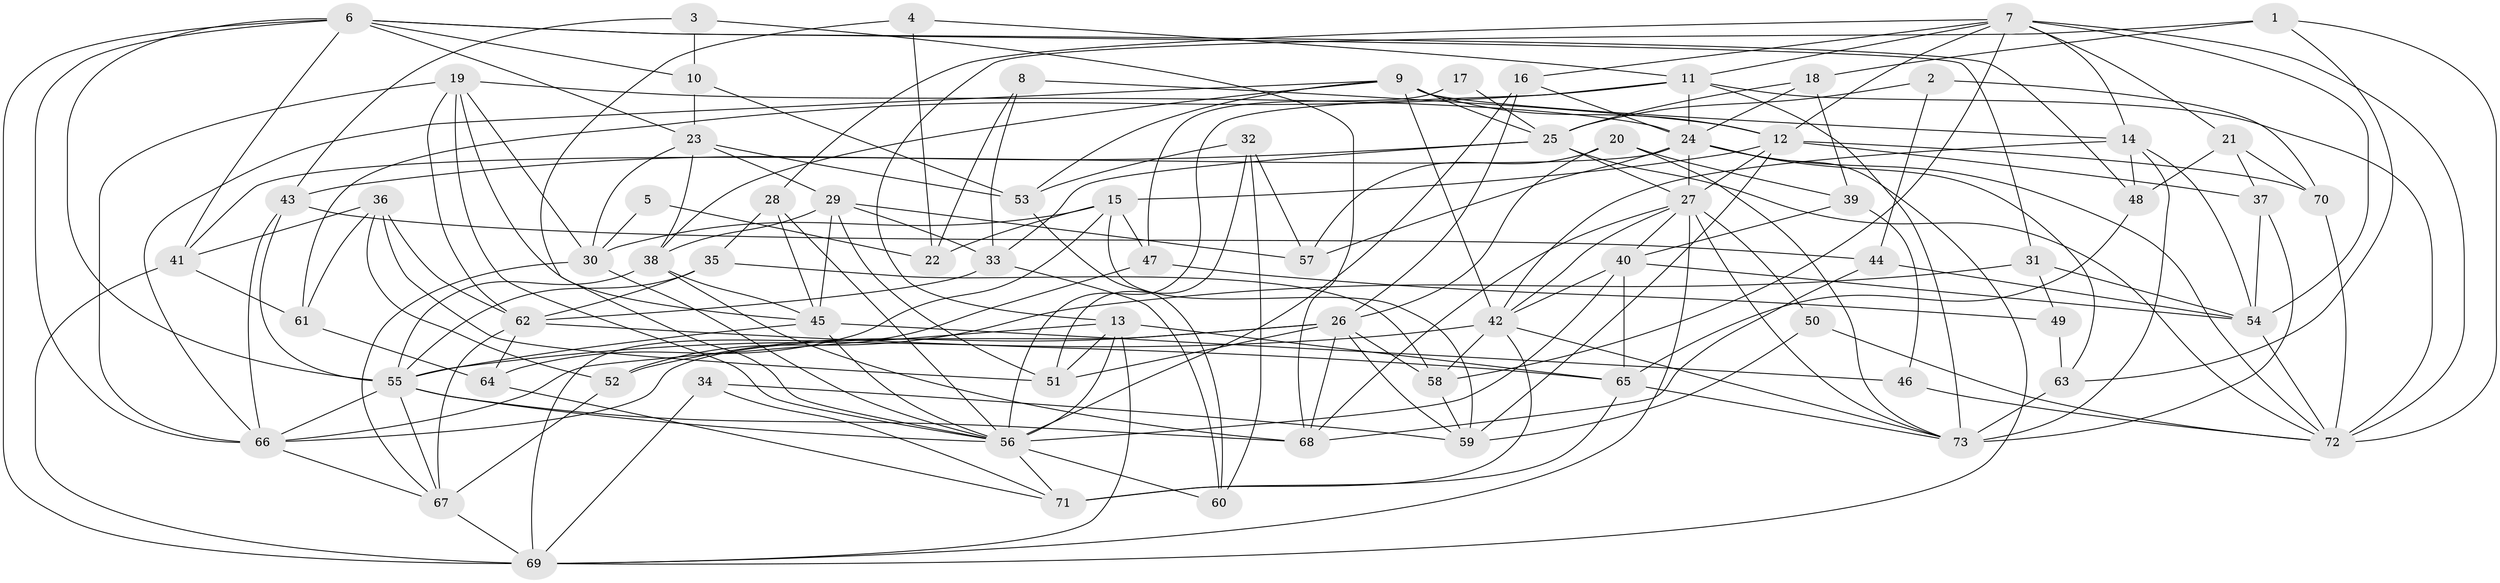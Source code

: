 // original degree distribution, {4: 0.36551724137931035, 5: 0.16551724137931034, 2: 0.1103448275862069, 3: 0.23448275862068965, 6: 0.08275862068965517, 7: 0.041379310344827586}
// Generated by graph-tools (version 1.1) at 2025/02/03/09/25 03:02:12]
// undirected, 73 vertices, 198 edges
graph export_dot {
graph [start="1"]
  node [color=gray90,style=filled];
  1;
  2;
  3;
  4;
  5;
  6;
  7;
  8;
  9;
  10;
  11;
  12;
  13;
  14;
  15;
  16;
  17;
  18;
  19;
  20;
  21;
  22;
  23;
  24;
  25;
  26;
  27;
  28;
  29;
  30;
  31;
  32;
  33;
  34;
  35;
  36;
  37;
  38;
  39;
  40;
  41;
  42;
  43;
  44;
  45;
  46;
  47;
  48;
  49;
  50;
  51;
  52;
  53;
  54;
  55;
  56;
  57;
  58;
  59;
  60;
  61;
  62;
  63;
  64;
  65;
  66;
  67;
  68;
  69;
  70;
  71;
  72;
  73;
  1 -- 13 [weight=1.0];
  1 -- 18 [weight=1.0];
  1 -- 63 [weight=1.0];
  1 -- 72 [weight=1.0];
  2 -- 25 [weight=1.0];
  2 -- 44 [weight=1.0];
  2 -- 70 [weight=1.0];
  3 -- 10 [weight=1.0];
  3 -- 43 [weight=1.0];
  3 -- 68 [weight=1.0];
  4 -- 11 [weight=1.0];
  4 -- 22 [weight=2.0];
  4 -- 56 [weight=1.0];
  5 -- 22 [weight=1.0];
  5 -- 30 [weight=1.0];
  6 -- 10 [weight=1.0];
  6 -- 23 [weight=1.0];
  6 -- 31 [weight=1.0];
  6 -- 41 [weight=1.0];
  6 -- 48 [weight=1.0];
  6 -- 55 [weight=1.0];
  6 -- 66 [weight=1.0];
  6 -- 69 [weight=1.0];
  7 -- 11 [weight=1.0];
  7 -- 12 [weight=1.0];
  7 -- 14 [weight=1.0];
  7 -- 16 [weight=1.0];
  7 -- 21 [weight=1.0];
  7 -- 28 [weight=1.0];
  7 -- 54 [weight=1.0];
  7 -- 58 [weight=1.0];
  7 -- 72 [weight=1.0];
  8 -- 12 [weight=1.0];
  8 -- 22 [weight=1.0];
  8 -- 33 [weight=1.0];
  9 -- 12 [weight=1.0];
  9 -- 14 [weight=1.0];
  9 -- 25 [weight=1.0];
  9 -- 38 [weight=1.0];
  9 -- 42 [weight=1.0];
  9 -- 53 [weight=2.0];
  9 -- 66 [weight=1.0];
  10 -- 23 [weight=1.0];
  10 -- 53 [weight=1.0];
  11 -- 24 [weight=1.0];
  11 -- 56 [weight=1.0];
  11 -- 61 [weight=1.0];
  11 -- 72 [weight=1.0];
  11 -- 73 [weight=1.0];
  12 -- 15 [weight=1.0];
  12 -- 27 [weight=1.0];
  12 -- 37 [weight=1.0];
  12 -- 59 [weight=1.0];
  12 -- 70 [weight=1.0];
  13 -- 51 [weight=1.0];
  13 -- 56 [weight=1.0];
  13 -- 65 [weight=1.0];
  13 -- 66 [weight=1.0];
  13 -- 69 [weight=1.0];
  14 -- 42 [weight=1.0];
  14 -- 48 [weight=1.0];
  14 -- 54 [weight=1.0];
  14 -- 73 [weight=1.0];
  15 -- 22 [weight=1.0];
  15 -- 30 [weight=1.0];
  15 -- 47 [weight=1.0];
  15 -- 59 [weight=1.0];
  15 -- 64 [weight=1.0];
  16 -- 24 [weight=1.0];
  16 -- 26 [weight=1.0];
  16 -- 56 [weight=2.0];
  17 -- 25 [weight=1.0];
  17 -- 47 [weight=1.0];
  18 -- 24 [weight=1.0];
  18 -- 25 [weight=1.0];
  18 -- 39 [weight=1.0];
  19 -- 24 [weight=1.0];
  19 -- 30 [weight=1.0];
  19 -- 45 [weight=1.0];
  19 -- 56 [weight=1.0];
  19 -- 62 [weight=1.0];
  19 -- 66 [weight=1.0];
  20 -- 26 [weight=1.0];
  20 -- 39 [weight=1.0];
  20 -- 57 [weight=1.0];
  20 -- 73 [weight=1.0];
  21 -- 37 [weight=1.0];
  21 -- 48 [weight=1.0];
  21 -- 70 [weight=1.0];
  23 -- 29 [weight=1.0];
  23 -- 30 [weight=1.0];
  23 -- 38 [weight=1.0];
  23 -- 53 [weight=1.0];
  24 -- 27 [weight=1.0];
  24 -- 41 [weight=1.0];
  24 -- 57 [weight=1.0];
  24 -- 63 [weight=1.0];
  24 -- 69 [weight=1.0];
  24 -- 72 [weight=1.0];
  25 -- 27 [weight=1.0];
  25 -- 33 [weight=1.0];
  25 -- 43 [weight=1.0];
  25 -- 72 [weight=1.0];
  26 -- 51 [weight=1.0];
  26 -- 52 [weight=1.0];
  26 -- 58 [weight=1.0];
  26 -- 59 [weight=1.0];
  26 -- 66 [weight=1.0];
  26 -- 68 [weight=1.0];
  27 -- 40 [weight=1.0];
  27 -- 42 [weight=1.0];
  27 -- 50 [weight=2.0];
  27 -- 68 [weight=1.0];
  27 -- 69 [weight=1.0];
  27 -- 73 [weight=2.0];
  28 -- 35 [weight=1.0];
  28 -- 45 [weight=1.0];
  28 -- 56 [weight=1.0];
  29 -- 33 [weight=1.0];
  29 -- 38 [weight=1.0];
  29 -- 45 [weight=1.0];
  29 -- 51 [weight=1.0];
  29 -- 57 [weight=1.0];
  30 -- 56 [weight=1.0];
  30 -- 67 [weight=1.0];
  31 -- 49 [weight=1.0];
  31 -- 52 [weight=1.0];
  31 -- 54 [weight=1.0];
  32 -- 51 [weight=1.0];
  32 -- 53 [weight=1.0];
  32 -- 57 [weight=1.0];
  32 -- 60 [weight=1.0];
  33 -- 60 [weight=1.0];
  33 -- 62 [weight=1.0];
  34 -- 59 [weight=1.0];
  34 -- 69 [weight=1.0];
  34 -- 71 [weight=1.0];
  35 -- 55 [weight=1.0];
  35 -- 58 [weight=1.0];
  35 -- 62 [weight=1.0];
  36 -- 41 [weight=1.0];
  36 -- 51 [weight=1.0];
  36 -- 52 [weight=1.0];
  36 -- 61 [weight=1.0];
  36 -- 62 [weight=1.0];
  37 -- 54 [weight=1.0];
  37 -- 73 [weight=1.0];
  38 -- 45 [weight=1.0];
  38 -- 55 [weight=1.0];
  38 -- 68 [weight=2.0];
  39 -- 40 [weight=1.0];
  39 -- 46 [weight=1.0];
  40 -- 42 [weight=1.0];
  40 -- 54 [weight=1.0];
  40 -- 56 [weight=1.0];
  40 -- 65 [weight=1.0];
  41 -- 61 [weight=1.0];
  41 -- 69 [weight=1.0];
  42 -- 55 [weight=1.0];
  42 -- 58 [weight=1.0];
  42 -- 71 [weight=1.0];
  42 -- 73 [weight=1.0];
  43 -- 44 [weight=1.0];
  43 -- 55 [weight=2.0];
  43 -- 66 [weight=1.0];
  44 -- 54 [weight=1.0];
  44 -- 68 [weight=1.0];
  45 -- 46 [weight=1.0];
  45 -- 55 [weight=1.0];
  45 -- 56 [weight=1.0];
  46 -- 72 [weight=1.0];
  47 -- 49 [weight=1.0];
  47 -- 69 [weight=2.0];
  48 -- 65 [weight=1.0];
  49 -- 63 [weight=2.0];
  50 -- 59 [weight=1.0];
  50 -- 72 [weight=1.0];
  52 -- 67 [weight=1.0];
  53 -- 60 [weight=1.0];
  54 -- 72 [weight=1.0];
  55 -- 56 [weight=1.0];
  55 -- 66 [weight=1.0];
  55 -- 67 [weight=1.0];
  55 -- 68 [weight=1.0];
  56 -- 60 [weight=1.0];
  56 -- 71 [weight=1.0];
  58 -- 59 [weight=1.0];
  61 -- 64 [weight=1.0];
  62 -- 64 [weight=1.0];
  62 -- 65 [weight=1.0];
  62 -- 67 [weight=2.0];
  63 -- 73 [weight=4.0];
  64 -- 71 [weight=1.0];
  65 -- 71 [weight=2.0];
  65 -- 73 [weight=1.0];
  66 -- 67 [weight=1.0];
  67 -- 69 [weight=2.0];
  70 -- 72 [weight=1.0];
}
